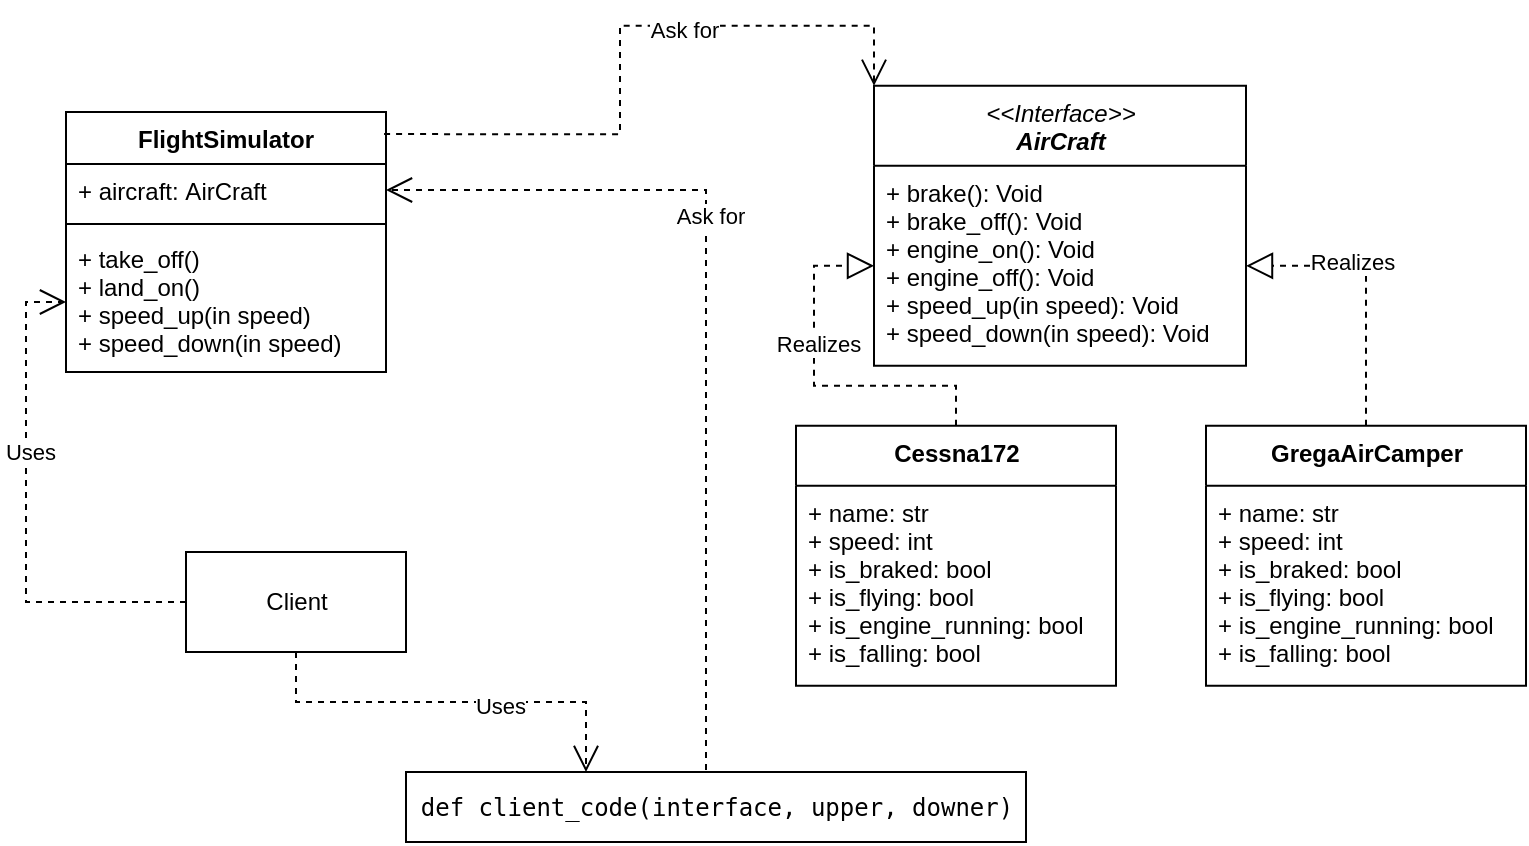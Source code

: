 <mxfile version="14.5.1" type="device"><diagram id="C5RBs43oDa-KdzZeNtuy" name="Page-1"><mxGraphModel dx="1350" dy="816" grid="1" gridSize="10" guides="1" tooltips="1" connect="1" arrows="1" fold="1" page="1" pageScale="1" pageWidth="827" pageHeight="1169" math="0" shadow="0"><root><mxCell id="WIyWlLk6GJQsqaUBKTNV-0"/><mxCell id="WIyWlLk6GJQsqaUBKTNV-1" parent="WIyWlLk6GJQsqaUBKTNV-0"/><mxCell id="RfIgtoIe6tPiH60ocuaG-0" value="FlightSimulator" style="swimlane;fontStyle=1;align=center;verticalAlign=top;childLayout=stackLayout;horizontal=1;startSize=26;horizontalStack=0;resizeParent=1;resizeParentMax=0;resizeLast=0;collapsible=1;marginBottom=0;fontColor=#000000;" vertex="1" parent="WIyWlLk6GJQsqaUBKTNV-1"><mxGeometry x="60" y="70" width="160" height="130" as="geometry"/></mxCell><mxCell id="RfIgtoIe6tPiH60ocuaG-1" value="+ aircraft: AirCraft" style="text;strokeColor=none;fillColor=none;align=left;verticalAlign=top;spacingLeft=4;spacingRight=4;overflow=hidden;rotatable=0;points=[[0,0.5],[1,0.5]];portConstraint=eastwest;" vertex="1" parent="RfIgtoIe6tPiH60ocuaG-0"><mxGeometry y="26" width="160" height="26" as="geometry"/></mxCell><mxCell id="RfIgtoIe6tPiH60ocuaG-2" value="" style="line;strokeWidth=1;fillColor=none;align=left;verticalAlign=middle;spacingTop=-1;spacingLeft=3;spacingRight=3;rotatable=0;labelPosition=right;points=[];portConstraint=eastwest;" vertex="1" parent="RfIgtoIe6tPiH60ocuaG-0"><mxGeometry y="52" width="160" height="8" as="geometry"/></mxCell><mxCell id="RfIgtoIe6tPiH60ocuaG-3" value="+ take_off()&#10;+ land_on()&#10;+ speed_up(in speed)&#10;+ speed_down(in speed)" style="text;strokeColor=none;fillColor=none;align=left;verticalAlign=top;spacingLeft=4;spacingRight=4;overflow=hidden;rotatable=0;points=[[0,0.5],[1,0.5]];portConstraint=eastwest;" vertex="1" parent="RfIgtoIe6tPiH60ocuaG-0"><mxGeometry y="60" width="160" height="70" as="geometry"/></mxCell><mxCell id="RfIgtoIe6tPiH60ocuaG-4" value="&amp;lt;&amp;lt;Interface&amp;gt;&amp;gt;&lt;br&gt;&lt;b&gt;AirCraft&lt;/b&gt;" style="swimlane;fontStyle=2;align=center;verticalAlign=top;childLayout=stackLayout;horizontal=1;startSize=40;horizontalStack=0;resizeParent=1;resizeParentMax=0;resizeLast=0;collapsible=1;marginBottom=0;html=1;" vertex="1" parent="WIyWlLk6GJQsqaUBKTNV-1"><mxGeometry x="464" y="56.91" width="186" height="140" as="geometry"/></mxCell><mxCell id="RfIgtoIe6tPiH60ocuaG-5" value="+ brake(): Void&#10;+ brake_off(): Void&#10;+ engine_on(): Void&#10;+ engine_off(): Void&#10;+ speed_up(in speed): Void&#10;+ speed_down(in speed): Void" style="text;strokeColor=none;fillColor=none;align=left;verticalAlign=top;spacingLeft=4;spacingRight=4;overflow=hidden;rotatable=0;points=[[0,0.5],[1,0.5]];portConstraint=eastwest;" vertex="1" parent="RfIgtoIe6tPiH60ocuaG-4"><mxGeometry y="40" width="186" height="100" as="geometry"/></mxCell><mxCell id="RfIgtoIe6tPiH60ocuaG-6" value="&lt;b style=&quot;font-style: normal&quot;&gt;Cessna172&lt;/b&gt;" style="swimlane;fontStyle=2;align=center;verticalAlign=top;childLayout=stackLayout;horizontal=1;startSize=30;horizontalStack=0;resizeParent=1;resizeParentMax=0;resizeLast=0;collapsible=1;marginBottom=0;html=1;" vertex="1" parent="WIyWlLk6GJQsqaUBKTNV-1"><mxGeometry x="425" y="226.91" width="160" height="130" as="geometry"/></mxCell><mxCell id="RfIgtoIe6tPiH60ocuaG-7" value="+ name: str&#10;+ speed: int&#10;+ is_braked: bool&#10;+ is_flying: bool&#10;+ is_engine_running: bool&#10;+ is_falling: bool" style="text;strokeColor=none;fillColor=none;align=left;verticalAlign=top;spacingLeft=4;spacingRight=4;overflow=hidden;rotatable=0;points=[[0,0.5],[1,0.5]];portConstraint=eastwest;" vertex="1" parent="RfIgtoIe6tPiH60ocuaG-6"><mxGeometry y="30" width="160" height="100" as="geometry"/></mxCell><mxCell id="RfIgtoIe6tPiH60ocuaG-8" style="edgeStyle=orthogonalEdgeStyle;rounded=0;orthogonalLoop=1;jettySize=auto;html=1;exitX=0.5;exitY=0;exitDx=0;exitDy=0;entryX=0;entryY=0.5;entryDx=0;entryDy=0;endSize=11;startSize=11;endArrow=block;endFill=0;dashed=1;" edge="1" parent="WIyWlLk6GJQsqaUBKTNV-1" source="RfIgtoIe6tPiH60ocuaG-6" target="RfIgtoIe6tPiH60ocuaG-5"><mxGeometry relative="1" as="geometry"><mxPoint x="450" y="435" as="sourcePoint"/><mxPoint x="530" y="330" as="targetPoint"/></mxGeometry></mxCell><mxCell id="RfIgtoIe6tPiH60ocuaG-9" value="Realizes" style="edgeLabel;html=1;align=center;verticalAlign=middle;resizable=0;points=[];fontColor=#000000;" vertex="1" connectable="0" parent="RfIgtoIe6tPiH60ocuaG-8"><mxGeometry x="0.241" y="-2" relative="1" as="geometry"><mxPoint as="offset"/></mxGeometry></mxCell><mxCell id="RfIgtoIe6tPiH60ocuaG-10" value="&lt;b style=&quot;font-style: normal&quot;&gt;GregaAirCamper&lt;/b&gt;" style="swimlane;fontStyle=2;align=center;verticalAlign=top;childLayout=stackLayout;horizontal=1;startSize=30;horizontalStack=0;resizeParent=1;resizeParentMax=0;resizeLast=0;collapsible=1;marginBottom=0;html=1;" vertex="1" parent="WIyWlLk6GJQsqaUBKTNV-1"><mxGeometry x="630" y="226.91" width="160" height="130" as="geometry"/></mxCell><mxCell id="RfIgtoIe6tPiH60ocuaG-11" value="+ name: str&#10;+ speed: int&#10;+ is_braked: bool&#10;+ is_flying: bool&#10;+ is_engine_running: bool&#10;+ is_falling: bool" style="text;strokeColor=none;fillColor=none;align=left;verticalAlign=top;spacingLeft=4;spacingRight=4;overflow=hidden;rotatable=0;points=[[0,0.5],[1,0.5]];portConstraint=eastwest;" vertex="1" parent="RfIgtoIe6tPiH60ocuaG-10"><mxGeometry y="30" width="160" height="100" as="geometry"/></mxCell><mxCell id="RfIgtoIe6tPiH60ocuaG-12" style="edgeStyle=orthogonalEdgeStyle;rounded=0;orthogonalLoop=1;jettySize=auto;html=1;exitX=0.5;exitY=0;exitDx=0;exitDy=0;entryX=1;entryY=0.5;entryDx=0;entryDy=0;endSize=11;startSize=11;endArrow=block;endFill=0;dashed=1;" edge="1" parent="WIyWlLk6GJQsqaUBKTNV-1" source="RfIgtoIe6tPiH60ocuaG-10" target="RfIgtoIe6tPiH60ocuaG-5"><mxGeometry relative="1" as="geometry"><mxPoint x="480" y="236.91" as="sourcePoint"/><mxPoint x="474" y="156.91" as="targetPoint"/></mxGeometry></mxCell><mxCell id="RfIgtoIe6tPiH60ocuaG-13" value="Realizes" style="edgeLabel;html=1;align=center;verticalAlign=middle;resizable=0;points=[];fontColor=#000000;" vertex="1" connectable="0" parent="RfIgtoIe6tPiH60ocuaG-12"><mxGeometry x="0.241" y="-2" relative="1" as="geometry"><mxPoint as="offset"/></mxGeometry></mxCell><mxCell id="RfIgtoIe6tPiH60ocuaG-14" style="edgeStyle=orthogonalEdgeStyle;rounded=0;orthogonalLoop=1;jettySize=auto;html=1;exitX=0.994;exitY=0.085;exitDx=0;exitDy=0;entryX=0;entryY=0;entryDx=0;entryDy=0;endSize=11;startSize=11;endArrow=open;endFill=0;dashed=1;fontColor=#000000;exitPerimeter=0;" edge="1" parent="WIyWlLk6GJQsqaUBKTNV-1" source="RfIgtoIe6tPiH60ocuaG-0" target="RfIgtoIe6tPiH60ocuaG-4"><mxGeometry relative="1" as="geometry"><mxPoint x="329.2" y="30.049" as="sourcePoint"/><mxPoint x="280" y="117.917" as="targetPoint"/></mxGeometry></mxCell><mxCell id="RfIgtoIe6tPiH60ocuaG-15" value="Ask for" style="edgeLabel;html=1;align=center;verticalAlign=middle;resizable=0;points=[];fontColor=#000000;" vertex="1" connectable="0" parent="RfIgtoIe6tPiH60ocuaG-14"><mxGeometry x="0.241" y="-2" relative="1" as="geometry"><mxPoint as="offset"/></mxGeometry></mxCell><mxCell id="RfIgtoIe6tPiH60ocuaG-16" value="&lt;span style=&quot;background-color: rgb(40 , 44 , 52)&quot;&gt;&lt;font face=&quot;dejavu sans mono, monospace&quot;&gt;&lt;div&gt;def client_code(interface, upper, downer)&lt;/div&gt;&lt;/font&gt;&lt;/span&gt;" style="html=1;" vertex="1" parent="WIyWlLk6GJQsqaUBKTNV-1"><mxGeometry x="230" y="400" width="310" height="35" as="geometry"/></mxCell><mxCell id="RfIgtoIe6tPiH60ocuaG-17" value="Client" style="html=1;" vertex="1" parent="WIyWlLk6GJQsqaUBKTNV-1"><mxGeometry x="120" y="290" width="110" height="50" as="geometry"/></mxCell><mxCell id="RfIgtoIe6tPiH60ocuaG-18" style="edgeStyle=orthogonalEdgeStyle;rounded=0;orthogonalLoop=1;jettySize=auto;html=1;exitX=0.5;exitY=1;exitDx=0;exitDy=0;endSize=11;startSize=11;endArrow=open;endFill=0;dashed=1;fontColor=#000000;" edge="1" parent="WIyWlLk6GJQsqaUBKTNV-1" source="RfIgtoIe6tPiH60ocuaG-17" target="RfIgtoIe6tPiH60ocuaG-16"><mxGeometry relative="1" as="geometry"><mxPoint x="413.2" y="510.049" as="sourcePoint"/><mxPoint x="364" y="597.917" as="targetPoint"/><Array as="points"><mxPoint x="175" y="365"/><mxPoint x="320" y="365"/></Array></mxGeometry></mxCell><mxCell id="RfIgtoIe6tPiH60ocuaG-19" value="Uses" style="edgeLabel;html=1;align=center;verticalAlign=middle;resizable=0;points=[];fontColor=#000000;" vertex="1" connectable="0" parent="RfIgtoIe6tPiH60ocuaG-18"><mxGeometry x="0.241" y="-2" relative="1" as="geometry"><mxPoint as="offset"/></mxGeometry></mxCell><mxCell id="RfIgtoIe6tPiH60ocuaG-20" style="edgeStyle=orthogonalEdgeStyle;rounded=0;orthogonalLoop=1;jettySize=auto;html=1;exitX=0;exitY=0.5;exitDx=0;exitDy=0;entryX=0;entryY=0.5;entryDx=0;entryDy=0;endSize=11;startSize=11;endArrow=open;endFill=0;dashed=1;fontColor=#000000;" edge="1" parent="WIyWlLk6GJQsqaUBKTNV-1" source="RfIgtoIe6tPiH60ocuaG-17" target="RfIgtoIe6tPiH60ocuaG-3"><mxGeometry relative="1" as="geometry"><mxPoint x="189.2" y="580.049" as="sourcePoint"/><mxPoint x="140" y="667.917" as="targetPoint"/><Array as="points"><mxPoint x="40" y="315"/><mxPoint x="40" y="165"/></Array></mxGeometry></mxCell><mxCell id="RfIgtoIe6tPiH60ocuaG-21" value="Uses" style="edgeLabel;html=1;align=center;verticalAlign=middle;resizable=0;points=[];fontColor=#000000;" vertex="1" connectable="0" parent="RfIgtoIe6tPiH60ocuaG-20"><mxGeometry x="0.241" y="-2" relative="1" as="geometry"><mxPoint as="offset"/></mxGeometry></mxCell><mxCell id="RfIgtoIe6tPiH60ocuaG-24" style="edgeStyle=orthogonalEdgeStyle;rounded=0;orthogonalLoop=1;jettySize=auto;html=1;exitX=0.5;exitY=0;exitDx=0;exitDy=0;entryX=1;entryY=0.5;entryDx=0;entryDy=0;endSize=11;startSize=11;endArrow=open;endFill=0;dashed=1;fontColor=#000000;" edge="1" parent="WIyWlLk6GJQsqaUBKTNV-1" source="RfIgtoIe6tPiH60ocuaG-16" target="RfIgtoIe6tPiH60ocuaG-1"><mxGeometry relative="1" as="geometry"><mxPoint x="110.0" y="574.14" as="sourcePoint"/><mxPoint x="354.96" y="550" as="targetPoint"/><Array as="points"><mxPoint x="380" y="400"/><mxPoint x="380" y="109"/></Array></mxGeometry></mxCell><mxCell id="RfIgtoIe6tPiH60ocuaG-25" value="Ask for" style="edgeLabel;html=1;align=center;verticalAlign=middle;resizable=0;points=[];fontColor=#000000;" vertex="1" connectable="0" parent="RfIgtoIe6tPiH60ocuaG-24"><mxGeometry x="0.241" y="-2" relative="1" as="geometry"><mxPoint as="offset"/></mxGeometry></mxCell></root></mxGraphModel></diagram></mxfile>